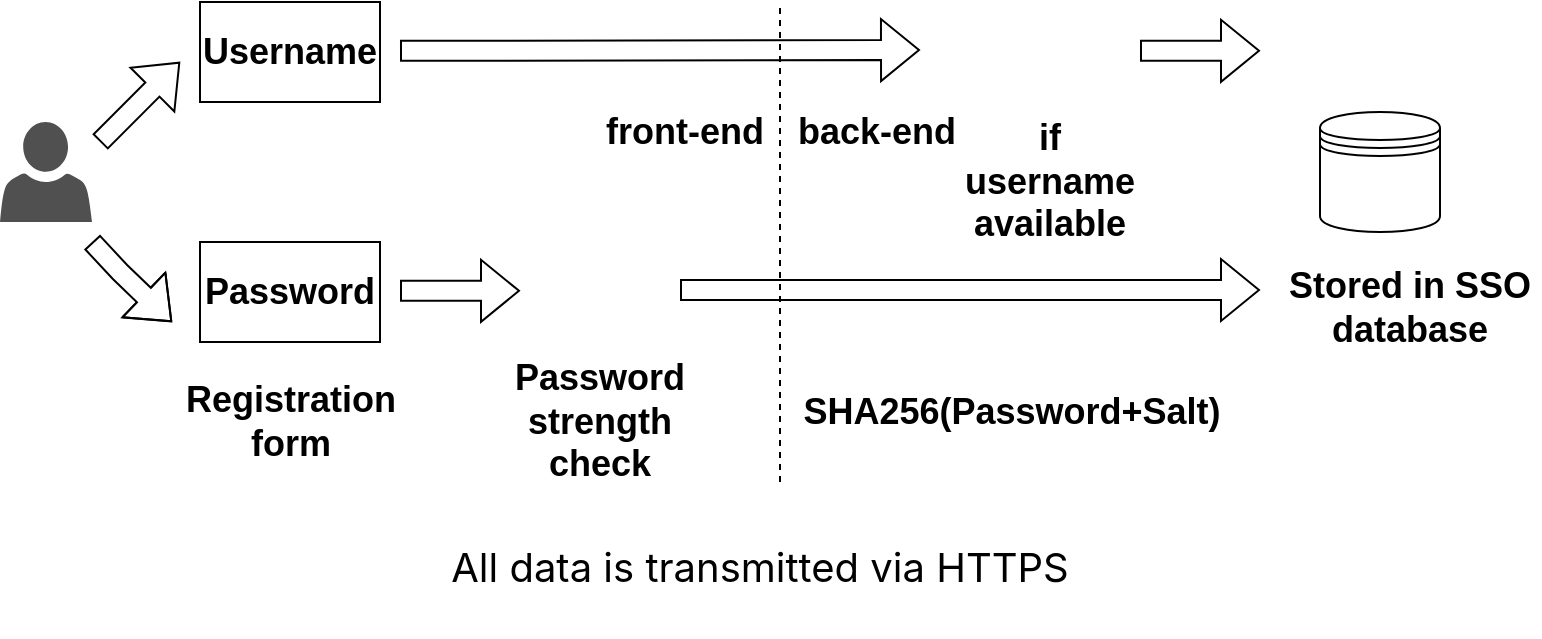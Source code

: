 <mxfile version="20.8.20" type="github">
  <diagram name="第 1 页" id="cUAj5ePFNrOf9iwZ6N9K">
    <mxGraphModel dx="1216" dy="569" grid="1" gridSize="10" guides="1" tooltips="1" connect="1" arrows="1" fold="1" page="1" pageScale="1" pageWidth="827" pageHeight="1169" math="0" shadow="0">
      <root>
        <mxCell id="0" />
        <mxCell id="1" parent="0" />
        <mxCell id="acYuOU541Y5aMc2M-Th6-1" value="" style="sketch=0;pointerEvents=1;shadow=0;dashed=0;html=1;strokeColor=none;fillColor=#505050;labelPosition=center;verticalLabelPosition=bottom;verticalAlign=top;outlineConnect=0;align=center;shape=mxgraph.office.users.user;" vertex="1" parent="1">
          <mxGeometry x="10" y="180" width="46" height="50" as="geometry" />
        </mxCell>
        <mxCell id="acYuOU541Y5aMc2M-Th6-4" value="&lt;font style=&quot;font-size: 18px;&quot;&gt;&lt;b&gt;Username&lt;/b&gt;&lt;/font&gt;" style="rounded=0;whiteSpace=wrap;html=1;" vertex="1" parent="1">
          <mxGeometry x="110" y="120" width="90" height="50" as="geometry" />
        </mxCell>
        <mxCell id="acYuOU541Y5aMc2M-Th6-8" value="&lt;font style=&quot;font-size: 18px;&quot;&gt;&lt;b&gt;Password&lt;/b&gt;&lt;/font&gt;" style="rounded=0;whiteSpace=wrap;html=1;" vertex="1" parent="1">
          <mxGeometry x="110" y="240" width="90" height="50" as="geometry" />
        </mxCell>
        <mxCell id="acYuOU541Y5aMc2M-Th6-11" value="" style="shape=image;html=1;verticalAlign=top;verticalLabelPosition=bottom;labelBackgroundColor=#ffffff;imageAspect=0;aspect=fixed;image=https://cdn1.iconfinder.com/data/icons/material-core/18/check-box-outline-128.png;fontSize=18;" vertex="1" parent="1">
          <mxGeometry x="285" y="240" width="50" height="50" as="geometry" />
        </mxCell>
        <mxCell id="acYuOU541Y5aMc2M-Th6-14" value="&lt;b&gt;Registration form&lt;/b&gt;" style="text;html=1;strokeColor=none;fillColor=none;align=center;verticalAlign=middle;whiteSpace=wrap;rounded=0;fontSize=18;" vertex="1" parent="1">
          <mxGeometry x="117.5" y="305" width="75" height="50" as="geometry" />
        </mxCell>
        <mxCell id="acYuOU541Y5aMc2M-Th6-15" value="&lt;b&gt;Password strength check&lt;/b&gt;" style="text;html=1;strokeColor=none;fillColor=none;align=center;verticalAlign=middle;whiteSpace=wrap;rounded=0;fontSize=18;" vertex="1" parent="1">
          <mxGeometry x="280" y="310" width="60" height="40" as="geometry" />
        </mxCell>
        <mxCell id="acYuOU541Y5aMc2M-Th6-16" value="" style="shape=flexArrow;endArrow=classic;html=1;rounded=0;fontSize=18;" edge="1" parent="1">
          <mxGeometry width="50" height="50" relative="1" as="geometry">
            <mxPoint x="210" y="264.41" as="sourcePoint" />
            <mxPoint x="270" y="264.41" as="targetPoint" />
          </mxGeometry>
        </mxCell>
        <mxCell id="acYuOU541Y5aMc2M-Th6-17" value="" style="shape=flexArrow;endArrow=classic;html=1;rounded=0;fontSize=18;" edge="1" parent="1">
          <mxGeometry width="50" height="50" relative="1" as="geometry">
            <mxPoint x="210" y="144.41" as="sourcePoint" />
            <mxPoint x="470" y="144" as="targetPoint" />
          </mxGeometry>
        </mxCell>
        <mxCell id="acYuOU541Y5aMc2M-Th6-19" value="&lt;b&gt;front-end&lt;/b&gt;" style="text;html=1;strokeColor=none;fillColor=none;align=center;verticalAlign=middle;whiteSpace=wrap;rounded=0;fontSize=18;" vertex="1" parent="1">
          <mxGeometry x="310" y="170" width="85" height="30" as="geometry" />
        </mxCell>
        <mxCell id="acYuOU541Y5aMc2M-Th6-20" value="&lt;b&gt;back-end&lt;/b&gt;" style="text;html=1;strokeColor=none;fillColor=none;align=center;verticalAlign=middle;whiteSpace=wrap;rounded=0;fontSize=18;" vertex="1" parent="1">
          <mxGeometry x="406" y="170" width="85" height="30" as="geometry" />
        </mxCell>
        <mxCell id="acYuOU541Y5aMc2M-Th6-21" value="" style="endArrow=none;dashed=1;html=1;rounded=0;fontSize=18;" edge="1" parent="1">
          <mxGeometry width="50" height="50" relative="1" as="geometry">
            <mxPoint x="400" y="360" as="sourcePoint" />
            <mxPoint x="400" y="120" as="targetPoint" />
          </mxGeometry>
        </mxCell>
        <mxCell id="acYuOU541Y5aMc2M-Th6-22" value="" style="shape=image;html=1;verticalAlign=top;verticalLabelPosition=bottom;labelBackgroundColor=#ffffff;imageAspect=0;aspect=fixed;image=https://cdn1.iconfinder.com/data/icons/material-core/18/check-box-outline-128.png;fontSize=18;" vertex="1" parent="1">
          <mxGeometry x="510" y="120" width="50" height="50" as="geometry" />
        </mxCell>
        <mxCell id="acYuOU541Y5aMc2M-Th6-23" value="&lt;b&gt;if&lt;br&gt;username&lt;br&gt;available&lt;br&gt;&lt;/b&gt;" style="text;html=1;strokeColor=none;fillColor=none;align=center;verticalAlign=middle;whiteSpace=wrap;rounded=0;fontSize=18;" vertex="1" parent="1">
          <mxGeometry x="505" y="190" width="60" height="40" as="geometry" />
        </mxCell>
        <mxCell id="acYuOU541Y5aMc2M-Th6-24" value="" style="shape=flexArrow;endArrow=classic;html=1;rounded=0;fontSize=18;" edge="1" parent="1">
          <mxGeometry width="50" height="50" relative="1" as="geometry">
            <mxPoint x="350" y="264" as="sourcePoint" />
            <mxPoint x="640" y="264" as="targetPoint" />
          </mxGeometry>
        </mxCell>
        <mxCell id="acYuOU541Y5aMc2M-Th6-26" value="&lt;b&gt;SHA256(Password+Salt)&lt;br&gt;&lt;/b&gt;" style="text;html=1;strokeColor=none;fillColor=none;align=center;verticalAlign=middle;whiteSpace=wrap;rounded=0;fontSize=18;" vertex="1" parent="1">
          <mxGeometry x="406" y="305" width="220" height="40" as="geometry" />
        </mxCell>
        <mxCell id="acYuOU541Y5aMc2M-Th6-28" value="" style="shape=flexArrow;endArrow=classic;html=1;rounded=0;fontSize=18;" edge="1" parent="1">
          <mxGeometry width="50" height="50" relative="1" as="geometry">
            <mxPoint x="580" y="144.41" as="sourcePoint" />
            <mxPoint x="640" y="144.41" as="targetPoint" />
          </mxGeometry>
        </mxCell>
        <mxCell id="acYuOU541Y5aMc2M-Th6-29" value="" style="shape=datastore;whiteSpace=wrap;html=1;fontSize=18;" vertex="1" parent="1">
          <mxGeometry x="670" y="175" width="60" height="60" as="geometry" />
        </mxCell>
        <mxCell id="acYuOU541Y5aMc2M-Th6-30" value="&lt;b&gt;Stored in SSO database&lt;br&gt;&lt;/b&gt;" style="text;html=1;strokeColor=none;fillColor=none;align=center;verticalAlign=middle;whiteSpace=wrap;rounded=0;fontSize=18;" vertex="1" parent="1">
          <mxGeometry x="650" y="255" width="130" height="35" as="geometry" />
        </mxCell>
        <mxCell id="acYuOU541Y5aMc2M-Th6-32" value="" style="shape=flexArrow;endArrow=classic;html=1;rounded=0;fontSize=18;" edge="1" parent="1">
          <mxGeometry width="50" height="50" relative="1" as="geometry">
            <mxPoint x="56" y="240" as="sourcePoint" />
            <mxPoint x="96" y="280" as="targetPoint" />
            <Array as="points">
              <mxPoint x="70" y="255" />
            </Array>
          </mxGeometry>
        </mxCell>
        <mxCell id="acYuOU541Y5aMc2M-Th6-34" value="" style="shape=flexArrow;endArrow=classic;html=1;rounded=0;fontSize=18;" edge="1" parent="1">
          <mxGeometry width="50" height="50" relative="1" as="geometry">
            <mxPoint x="60" y="190" as="sourcePoint" />
            <mxPoint x="100" y="150" as="targetPoint" />
          </mxGeometry>
        </mxCell>
        <mxCell id="acYuOU541Y5aMc2M-Th6-35" value="" style="shape=image;html=1;verticalAlign=top;verticalLabelPosition=bottom;labelBackgroundColor=#ffffff;imageAspect=0;aspect=fixed;image=https://cdn4.iconfinder.com/data/icons/ionicons/512/icon-alert-128.png;fontSize=18;" vertex="1" parent="1">
          <mxGeometry x="200" y="370" width="60" height="60" as="geometry" />
        </mxCell>
        <mxCell id="acYuOU541Y5aMc2M-Th6-37" value="&lt;ul style=&quot;box-sizing: border-box; border-width: 0px; border-style: solid; border-color: currentcolor; --tw-border-spacing-x: 0; --tw-border-spacing-y: 0; --tw-translate-x: 0; --tw-translate-y: 0; --tw-rotate: 0; --tw-skew-x: 0; --tw-skew-y: 0; --tw-scale-x: 1; --tw-scale-y: 1; --tw-pan-x: ; --tw-pan-y: ; --tw-pinch-zoom: ; --tw-scroll-snap-strictness: proximity; --tw-ordinal: ; --tw-slashed-zero: ; --tw-numeric-figure: ; --tw-numeric-spacing: ; --tw-numeric-fraction: ; --tw-ring-inset: ; --tw-ring-offset-width: 0px; --tw-ring-offset-color: #fff; --tw-ring-color: rgb(0 125 178 / 0.5); --tw-ring-offset-shadow: 0 0 #0000; --tw-ring-shadow: 0 0 #0000; --tw-shadow: 0 0 #0000; --tw-shadow-colored: 0 0 #0000; --tw-blur: ; --tw-brightness: ; --tw-contrast: ; --tw-grayscale: ; --tw-hue-rotate: ; --tw-invert: ; --tw-saturate: ; --tw-sepia: ; --tw-drop-shadow: ; --tw-backdrop-blur: ; --tw-backdrop-brightness: ; --tw-backdrop-contrast: ; --tw-backdrop-grayscale: ; --tw-backdrop-hue-rotate: ; --tw-backdrop-invert: ; --tw-backdrop-opacity: ; --tw-backdrop-saturate: ; --tw-backdrop-sepia: ; list-style: none; margin: 0px; padding: 0px; font-family: -apple-system, BlinkMacSystemFont, &amp;quot;Segoe UI&amp;quot;, Roboto, Helvetica, Arial, sans-serif; color: rgb(27, 30, 37); font-size: 26px; text-align: start; background-color: rgb(255, 255, 255);&quot; aria-labelledby=&quot;alternatives-heading&quot;&gt;&lt;li style=&quot;box-sizing: border-box; border-width: 0px; border-style: solid; border-color: currentcolor; --tw-border-spacing-x: 0; --tw-border-spacing-y: 0; --tw-translate-x: 0; --tw-translate-y: 0; --tw-rotate: 0; --tw-skew-x: 0; --tw-skew-y: 0; --tw-scale-x: 1; --tw-scale-y: 1; --tw-pan-x: ; --tw-pan-y: ; --tw-pinch-zoom: ; --tw-scroll-snap-strictness: proximity; --tw-ordinal: ; --tw-slashed-zero: ; --tw-numeric-figure: ; --tw-numeric-spacing: ; --tw-numeric-fraction: ; --tw-ring-inset: ; --tw-ring-offset-width: 0px; --tw-ring-offset-color: #fff; --tw-ring-color: rgb(0 125 178 / 0.5); --tw-ring-offset-shadow: 0 0 #0000; --tw-ring-shadow: 0 0 #0000; --tw-shadow: 0 0 #0000; --tw-shadow-colored: 0 0 #0000; --tw-blur: ; --tw-brightness: ; --tw-contrast: ; --tw-grayscale: ; --tw-hue-rotate: ; --tw-invert: ; --tw-saturate: ; --tw-sepia: ; --tw-drop-shadow: ; --tw-backdrop-blur: ; --tw-backdrop-brightness: ; --tw-backdrop-contrast: ; --tw-backdrop-grayscale: ; --tw-backdrop-hue-rotate: ; --tw-backdrop-invert: ; --tw-backdrop-opacity: ; --tw-backdrop-saturate: ; --tw-backdrop-sepia: ; padding-left: 15px; padding-right: 40px; margin-left: -15px; margin-right: -40px; pointer-events: initial; cursor: initial; list-style-type: none;&quot; class=&quot;lmt__translations_as_text__item&quot;&gt;&lt;button style=&quot;border-width: initial; border-style: none; border-color: initial; --tw-border-spacing-x: 0; --tw-border-spacing-y: 0; --tw-translate-x: 0; --tw-translate-y: 0; --tw-rotate: 0; --tw-skew-x: 0; --tw-skew-y: 0; --tw-scale-x: 1; --tw-scale-y: 1; --tw-pan-x: ; --tw-pan-y: ; --tw-pinch-zoom: ; --tw-scroll-snap-strictness: proximity; --tw-ordinal: ; --tw-slashed-zero: ; --tw-numeric-figure: ; --tw-numeric-spacing: ; --tw-numeric-fraction: ; --tw-ring-inset: ; --tw-ring-offset-width: 0px; --tw-ring-offset-color: #fff; --tw-ring-color: rgb(0 125 178 / 0.5); --tw-ring-offset-shadow: 0 0 #0000; --tw-ring-shadow: 0 0 #0000; --tw-shadow: 0 0 #0000; --tw-shadow-colored: 0 0 #0000; --tw-blur: ; --tw-brightness: ; --tw-contrast: ; --tw-grayscale: ; --tw-hue-rotate: ; --tw-invert: ; --tw-saturate: ; --tw-sepia: ; --tw-drop-shadow: ; --tw-backdrop-blur: ; --tw-backdrop-brightness: ; --tw-backdrop-contrast: ; --tw-backdrop-grayscale: ; --tw-backdrop-hue-rotate: ; --tw-backdrop-invert: ; --tw-backdrop-opacity: ; --tw-backdrop-saturate: ; --tw-backdrop-sepia: ; font-family: -apple-system, BlinkMacSystemFont, &amp;quot;Segoe UI&amp;quot;, Roboto, Helvetica, Arial, sans-serif; font-size: 20px; font-weight: 400; line-height: inherit; color: rgb(0, 0, 0); margin: 0px; padding: 0px; appearance: button; background-color: rgba(0, 0, 0, 0); cursor: pointer; text-align: left; pointer-events: initial;&quot; aria-description=&quot;Click to apply&quot; lang=&quot;en-GB&quot; class=&quot;lmt__translations_as_text__text_btn&quot;&gt;All data is transmitted via HTTPS&lt;/button&gt;&lt;/li&gt;&lt;/ul&gt;" style="text;html=1;strokeColor=none;fillColor=none;align=center;verticalAlign=middle;whiteSpace=wrap;rounded=0;fontSize=18;" vertex="1" parent="1">
          <mxGeometry x="210" y="362.5" width="360" height="75" as="geometry" />
        </mxCell>
      </root>
    </mxGraphModel>
  </diagram>
</mxfile>
